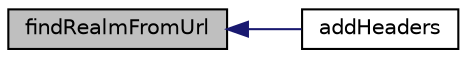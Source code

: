 digraph "findRealmFromUrl"
{
  edge [fontname="Helvetica",fontsize="10",labelfontname="Helvetica",labelfontsize="10"];
  node [fontname="Helvetica",fontsize="10",shape=record];
  rankdir="LR";
  Node1 [label="findRealmFromUrl",height=0.2,width=0.4,color="black", fillcolor="grey75", style="filled" fontcolor="black"];
  Node1 -> Node2 [dir="back",color="midnightblue",fontsize="10",style="solid",fontname="Helvetica"];
  Node2 [label="addHeaders",height=0.2,width=0.4,color="black", fillcolor="white", style="filled",URL="$class_simple_authenticator.html#ab14e977187b3a618cce626c9bd545324"];
}
